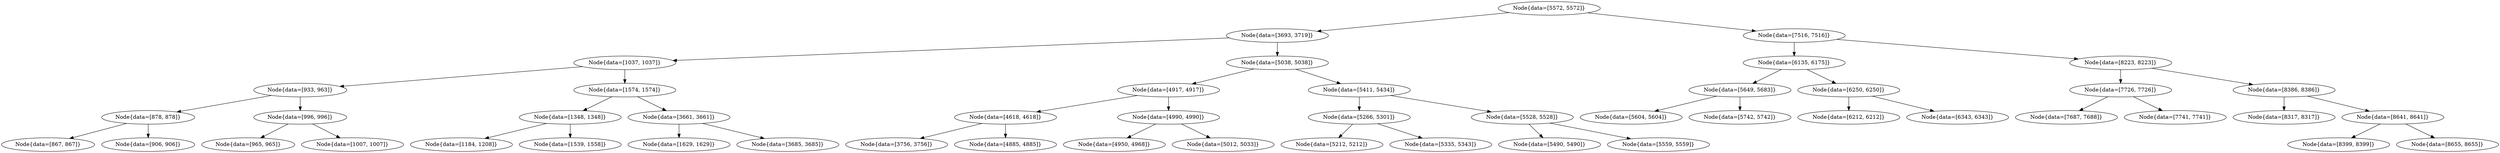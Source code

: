 digraph G{
2054077982 [label="Node{data=[5572, 5572]}"]
2054077982 -> 556945462
556945462 [label="Node{data=[3693, 3719]}"]
556945462 -> 1217741734
1217741734 [label="Node{data=[1037, 1037]}"]
1217741734 -> 1651689839
1651689839 [label="Node{data=[933, 963]}"]
1651689839 -> 1843594609
1843594609 [label="Node{data=[878, 878]}"]
1843594609 -> 1591954203
1591954203 [label="Node{data=[867, 867]}"]
1843594609 -> 1015659282
1015659282 [label="Node{data=[906, 906]}"]
1651689839 -> 1220813917
1220813917 [label="Node{data=[996, 996]}"]
1220813917 -> 1039759545
1039759545 [label="Node{data=[965, 965]}"]
1220813917 -> 2030458766
2030458766 [label="Node{data=[1007, 1007]}"]
1217741734 -> 145105559
145105559 [label="Node{data=[1574, 1574]}"]
145105559 -> 1638471954
1638471954 [label="Node{data=[1348, 1348]}"]
1638471954 -> 392403246
392403246 [label="Node{data=[1184, 1208]}"]
1638471954 -> 1553077867
1553077867 [label="Node{data=[1539, 1558]}"]
145105559 -> 1704535540
1704535540 [label="Node{data=[3661, 3661]}"]
1704535540 -> 1288815068
1288815068 [label="Node{data=[1629, 1629]}"]
1704535540 -> 1206946689
1206946689 [label="Node{data=[3685, 3685]}"]
556945462 -> 194903130
194903130 [label="Node{data=[5038, 5038]}"]
194903130 -> 663215704
663215704 [label="Node{data=[4917, 4917]}"]
663215704 -> 1704600661
1704600661 [label="Node{data=[4618, 4618]}"]
1704600661 -> 645208036
645208036 [label="Node{data=[3756, 3756]}"]
1704600661 -> 1114525788
1114525788 [label="Node{data=[4885, 4885]}"]
663215704 -> 1526866775
1526866775 [label="Node{data=[4990, 4990]}"]
1526866775 -> 1871580398
1871580398 [label="Node{data=[4950, 4968]}"]
1526866775 -> 1632300236
1632300236 [label="Node{data=[5012, 5033]}"]
194903130 -> 1360440329
1360440329 [label="Node{data=[5411, 5434]}"]
1360440329 -> 465839591
465839591 [label="Node{data=[5266, 5301]}"]
465839591 -> 78816013
78816013 [label="Node{data=[5212, 5212]}"]
465839591 -> 841483227
841483227 [label="Node{data=[5335, 5343]}"]
1360440329 -> 1455064947
1455064947 [label="Node{data=[5528, 5528]}"]
1455064947 -> 1827371870
1827371870 [label="Node{data=[5490, 5490]}"]
1455064947 -> 2110785285
2110785285 [label="Node{data=[5559, 5559]}"]
2054077982 -> 253027775
253027775 [label="Node{data=[7516, 7516]}"]
253027775 -> 219638321
219638321 [label="Node{data=[6135, 6175]}"]
219638321 -> 982634822
982634822 [label="Node{data=[5649, 5683]}"]
982634822 -> 1199833406
1199833406 [label="Node{data=[5604, 5604]}"]
982634822 -> 1872047468
1872047468 [label="Node{data=[5742, 5742]}"]
219638321 -> 1499825229
1499825229 [label="Node{data=[6250, 6250]}"]
1499825229 -> 1833592262
1833592262 [label="Node{data=[6212, 6212]}"]
1499825229 -> 178259104
178259104 [label="Node{data=[6343, 6343]}"]
253027775 -> 1285072597
1285072597 [label="Node{data=[8223, 8223]}"]
1285072597 -> 959055079
959055079 [label="Node{data=[7726, 7726]}"]
959055079 -> 133177937
133177937 [label="Node{data=[7687, 7688]}"]
959055079 -> 234857227
234857227 [label="Node{data=[7741, 7741]}"]
1285072597 -> 81269359
81269359 [label="Node{data=[8386, 8386]}"]
81269359 -> 1832657711
1832657711 [label="Node{data=[8317, 8317]}"]
81269359 -> 1800959603
1800959603 [label="Node{data=[8641, 8641]}"]
1800959603 -> 466577384
466577384 [label="Node{data=[8399, 8399]}"]
1800959603 -> 1598047636
1598047636 [label="Node{data=[8655, 8655]}"]
}